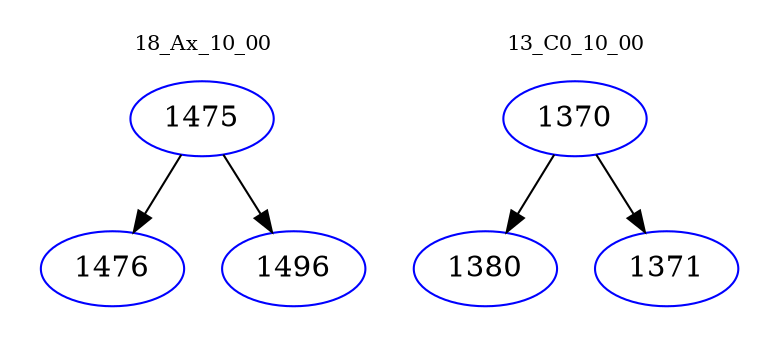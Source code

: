 digraph{
subgraph cluster_0 {
color = white
label = "18_Ax_10_00";
fontsize=10;
T0_1475 [label="1475", color="blue"]
T0_1475 -> T0_1476 [color="black"]
T0_1476 [label="1476", color="blue"]
T0_1475 -> T0_1496 [color="black"]
T0_1496 [label="1496", color="blue"]
}
subgraph cluster_1 {
color = white
label = "13_C0_10_00";
fontsize=10;
T1_1370 [label="1370", color="blue"]
T1_1370 -> T1_1380 [color="black"]
T1_1380 [label="1380", color="blue"]
T1_1370 -> T1_1371 [color="black"]
T1_1371 [label="1371", color="blue"]
}
}
